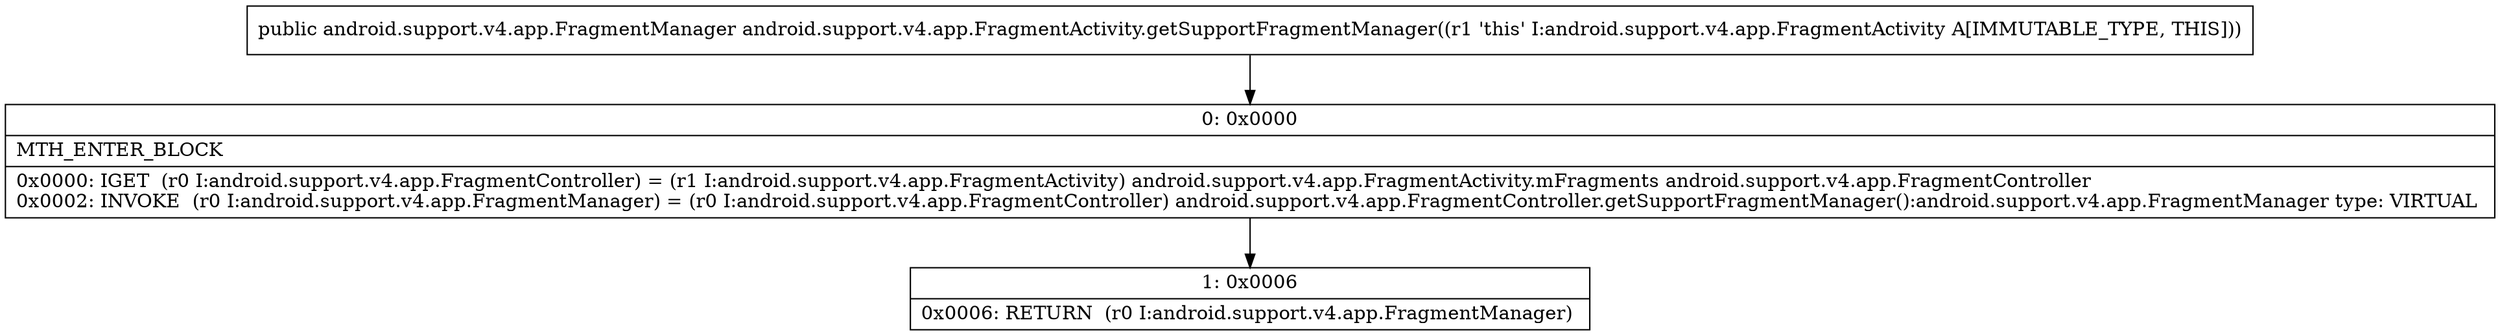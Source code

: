 digraph "CFG forandroid.support.v4.app.FragmentActivity.getSupportFragmentManager()Landroid\/support\/v4\/app\/FragmentManager;" {
Node_0 [shape=record,label="{0\:\ 0x0000|MTH_ENTER_BLOCK\l|0x0000: IGET  (r0 I:android.support.v4.app.FragmentController) = (r1 I:android.support.v4.app.FragmentActivity) android.support.v4.app.FragmentActivity.mFragments android.support.v4.app.FragmentController \l0x0002: INVOKE  (r0 I:android.support.v4.app.FragmentManager) = (r0 I:android.support.v4.app.FragmentController) android.support.v4.app.FragmentController.getSupportFragmentManager():android.support.v4.app.FragmentManager type: VIRTUAL \l}"];
Node_1 [shape=record,label="{1\:\ 0x0006|0x0006: RETURN  (r0 I:android.support.v4.app.FragmentManager) \l}"];
MethodNode[shape=record,label="{public android.support.v4.app.FragmentManager android.support.v4.app.FragmentActivity.getSupportFragmentManager((r1 'this' I:android.support.v4.app.FragmentActivity A[IMMUTABLE_TYPE, THIS])) }"];
MethodNode -> Node_0;
Node_0 -> Node_1;
}

